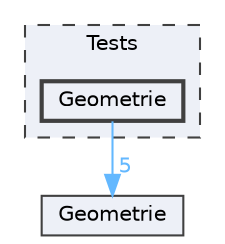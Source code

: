 digraph "Tests/Geometrie"
{
 // LATEX_PDF_SIZE
  bgcolor="transparent";
  edge [fontname=Helvetica,fontsize=10,labelfontname=Helvetica,labelfontsize=10];
  node [fontname=Helvetica,fontsize=10,shape=box,height=0.2,width=0.4];
  compound=true
  subgraph clusterdir_33c78a012c8d08979f57a54a07694c46 {
    graph [ bgcolor="#edf0f7", pencolor="grey25", label="Tests", fontname=Helvetica,fontsize=10 style="filled,dashed", URL="dir_33c78a012c8d08979f57a54a07694c46.html",tooltip=""]
  dir_ff4e48afbb1d9290157a92e9b48fc0fb [label="Geometrie", fillcolor="#edf0f7", color="grey25", style="filled,bold", URL="dir_ff4e48afbb1d9290157a92e9b48fc0fb.html",tooltip=""];
  }
  dir_46eab25f195f56509443ad6e58c59db9 [label="Geometrie", fillcolor="#edf0f7", color="grey25", style="filled", URL="dir_46eab25f195f56509443ad6e58c59db9.html",tooltip=""];
  dir_ff4e48afbb1d9290157a92e9b48fc0fb->dir_46eab25f195f56509443ad6e58c59db9 [headlabel="5", labeldistance=1.5 headhref="dir_000018_000017.html" href="dir_000018_000017.html" color="steelblue1" fontcolor="steelblue1"];
}

